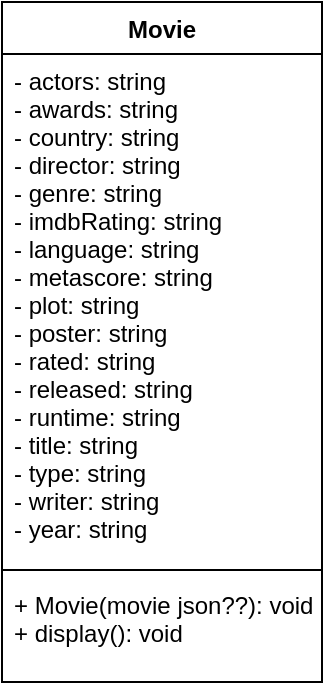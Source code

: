 <mxfile version="13.7.7" type="github">
  <diagram name="Page-1" id="e7e014a7-5840-1c2e-5031-d8a46d1fe8dd">
    <mxGraphModel dx="446" dy="635" grid="1" gridSize="10" guides="1" tooltips="1" connect="1" arrows="1" fold="1" page="1" pageScale="1" pageWidth="1169" pageHeight="826" background="#ffffff" math="0" shadow="0">
      <root>
        <mxCell id="0" />
        <mxCell id="1" parent="0" />
        <mxCell id="2b3GiKQloK_GsVQh470r-1" value="Movie" style="swimlane;fontStyle=1;align=center;verticalAlign=top;childLayout=stackLayout;horizontal=1;startSize=26;horizontalStack=0;resizeParent=1;resizeParentMax=0;resizeLast=0;collapsible=1;marginBottom=0;" parent="1" vertex="1">
          <mxGeometry x="30" y="40" width="160" height="340" as="geometry" />
        </mxCell>
        <mxCell id="2b3GiKQloK_GsVQh470r-2" value="- actors: string&#xa;- awards: string&#xa;- country: string&#xa;- director: string&#xa;- genre: string&#xa;- imdbRating: string&#xa;- language: string&#xa;- metascore: string&#xa;- plot: string&#xa;- poster: string&#xa;- rated: string&#xa;- released: string&#xa;- runtime: string&#xa;- title: string&#xa;- type: string&#xa;- writer: string&#xa;- year: string" style="text;strokeColor=none;fillColor=none;align=left;verticalAlign=top;spacingLeft=4;spacingRight=4;overflow=hidden;rotatable=0;points=[[0,0.5],[1,0.5]];portConstraint=eastwest;" parent="2b3GiKQloK_GsVQh470r-1" vertex="1">
          <mxGeometry y="26" width="160" height="254" as="geometry" />
        </mxCell>
        <mxCell id="2b3GiKQloK_GsVQh470r-3" value="" style="line;strokeWidth=1;fillColor=none;align=left;verticalAlign=middle;spacingTop=-1;spacingLeft=3;spacingRight=3;rotatable=0;labelPosition=right;points=[];portConstraint=eastwest;" parent="2b3GiKQloK_GsVQh470r-1" vertex="1">
          <mxGeometry y="280" width="160" height="8" as="geometry" />
        </mxCell>
        <mxCell id="2b3GiKQloK_GsVQh470r-4" value="+ Movie(movie json??): void&#xa;+ display(): void" style="text;strokeColor=none;fillColor=none;align=left;verticalAlign=top;spacingLeft=4;spacingRight=4;overflow=hidden;rotatable=0;points=[[0,0.5],[1,0.5]];portConstraint=eastwest;" parent="2b3GiKQloK_GsVQh470r-1" vertex="1">
          <mxGeometry y="288" width="160" height="52" as="geometry" />
        </mxCell>
      </root>
    </mxGraphModel>
  </diagram>
</mxfile>
